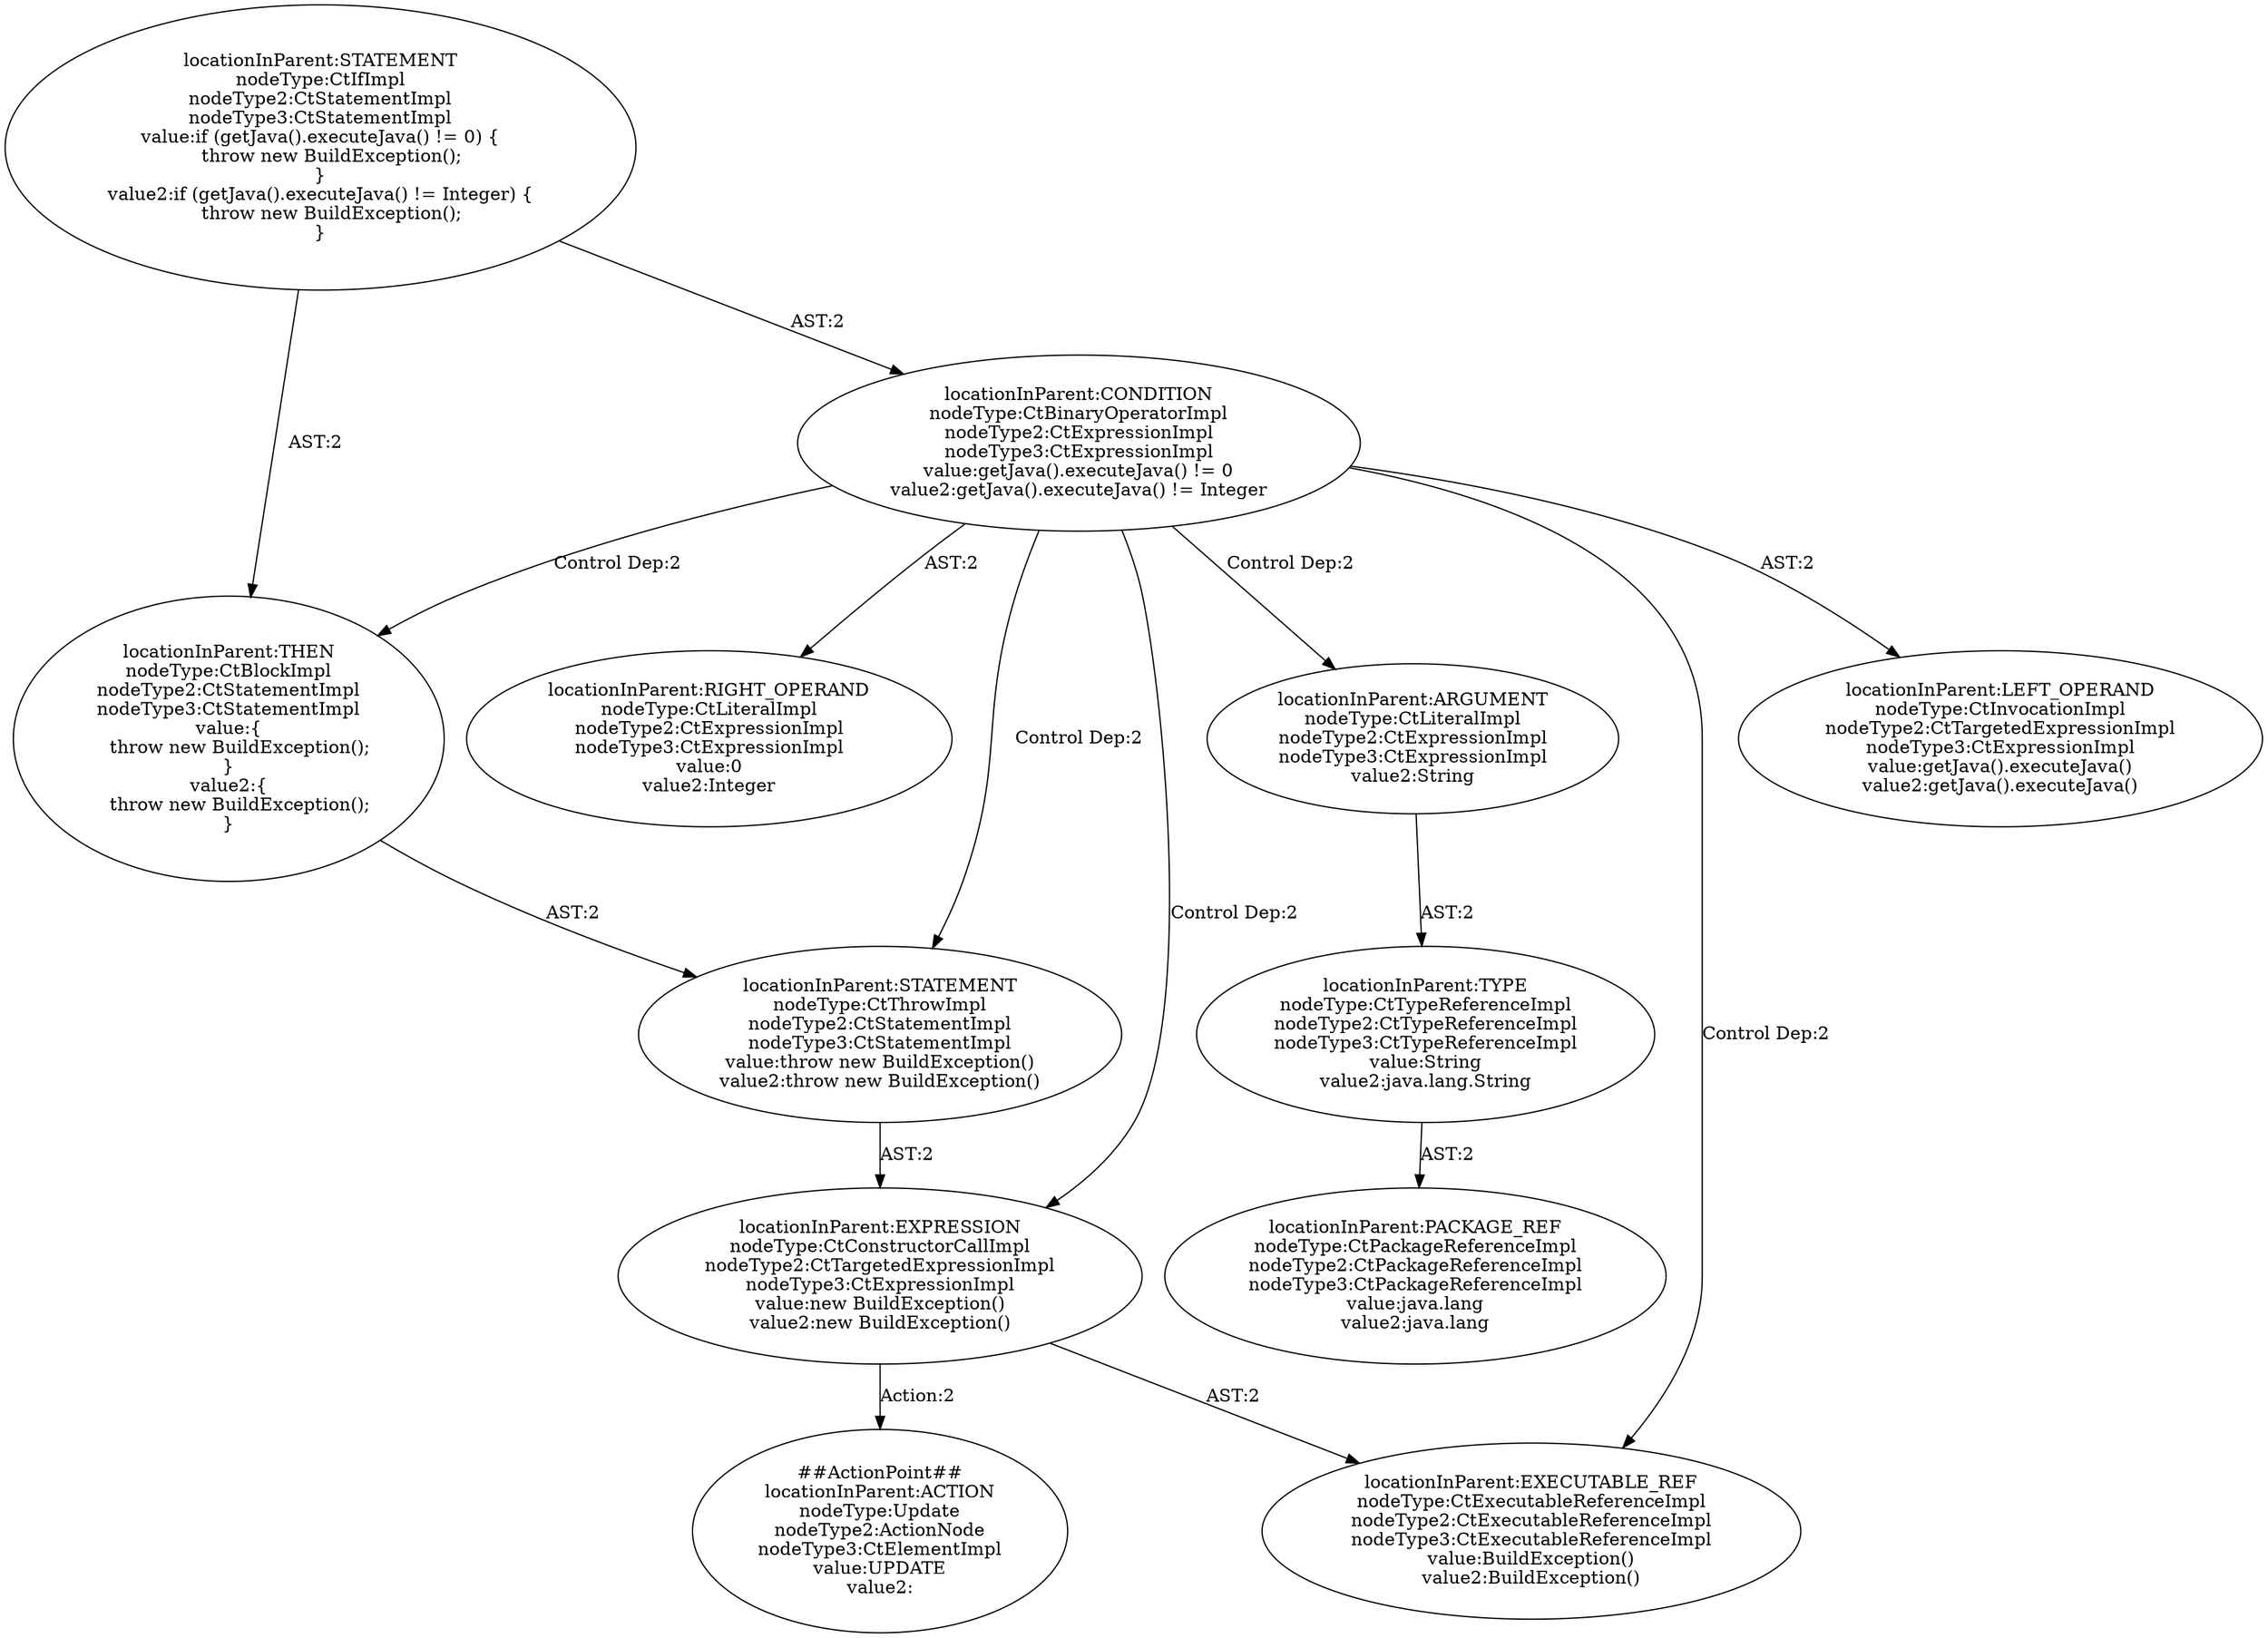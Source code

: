 digraph "Pattern" {
0 [label="##ActionPoint##
locationInParent:ACTION
nodeType:Update
nodeType2:ActionNode
nodeType3:CtElementImpl
value:UPDATE
value2:" shape=ellipse]
1 [label="locationInParent:EXPRESSION
nodeType:CtConstructorCallImpl
nodeType2:CtTargetedExpressionImpl
nodeType3:CtExpressionImpl
value:new BuildException()
value2:new BuildException()" shape=ellipse]
2 [label="locationInParent:CONDITION
nodeType:CtBinaryOperatorImpl
nodeType2:CtExpressionImpl
nodeType3:CtExpressionImpl
value:getJava().executeJava() != 0
value2:getJava().executeJava() != Integer" shape=ellipse]
3 [label="locationInParent:STATEMENT
nodeType:CtIfImpl
nodeType2:CtStatementImpl
nodeType3:CtStatementImpl
value:if (getJava().executeJava() != 0) \{
    throw new BuildException();
\}
value2:if (getJava().executeJava() != Integer) \{
    throw new BuildException();
\}" shape=ellipse]
4 [label="locationInParent:LEFT_OPERAND
nodeType:CtInvocationImpl
nodeType2:CtTargetedExpressionImpl
nodeType3:CtExpressionImpl
value:getJava().executeJava()
value2:getJava().executeJava()" shape=ellipse]
5 [label="locationInParent:RIGHT_OPERAND
nodeType:CtLiteralImpl
nodeType2:CtExpressionImpl
nodeType3:CtExpressionImpl
value:0
value2:Integer" shape=ellipse]
6 [label="locationInParent:THEN
nodeType:CtBlockImpl
nodeType2:CtStatementImpl
nodeType3:CtStatementImpl
value:\{
    throw new BuildException();
\}
value2:\{
    throw new BuildException();
\}" shape=ellipse]
7 [label="locationInParent:STATEMENT
nodeType:CtThrowImpl
nodeType2:CtStatementImpl
nodeType3:CtStatementImpl
value:throw new BuildException()
value2:throw new BuildException()" shape=ellipse]
8 [label="locationInParent:EXECUTABLE_REF
nodeType:CtExecutableReferenceImpl
nodeType2:CtExecutableReferenceImpl
nodeType3:CtExecutableReferenceImpl
value:BuildException()
value2:BuildException()" shape=ellipse]
9 [label="locationInParent:ARGUMENT
nodeType:CtLiteralImpl
nodeType2:CtExpressionImpl
nodeType3:CtExpressionImpl
value2:String" shape=ellipse]
10 [label="locationInParent:TYPE
nodeType:CtTypeReferenceImpl
nodeType2:CtTypeReferenceImpl
nodeType3:CtTypeReferenceImpl
value:String
value2:java.lang.String" shape=ellipse]
11 [label="locationInParent:PACKAGE_REF
nodeType:CtPackageReferenceImpl
nodeType2:CtPackageReferenceImpl
nodeType3:CtPackageReferenceImpl
value:java.lang
value2:java.lang" shape=ellipse]
1 -> 0 [label="Action:2"];
1 -> 8 [label="AST:2"];
2 -> 1 [label="Control Dep:2"];
2 -> 4 [label="AST:2"];
2 -> 5 [label="AST:2"];
2 -> 6 [label="Control Dep:2"];
2 -> 7 [label="Control Dep:2"];
2 -> 8 [label="Control Dep:2"];
2 -> 9 [label="Control Dep:2"];
3 -> 2 [label="AST:2"];
3 -> 6 [label="AST:2"];
6 -> 7 [label="AST:2"];
7 -> 1 [label="AST:2"];
9 -> 10 [label="AST:2"];
10 -> 11 [label="AST:2"];
}